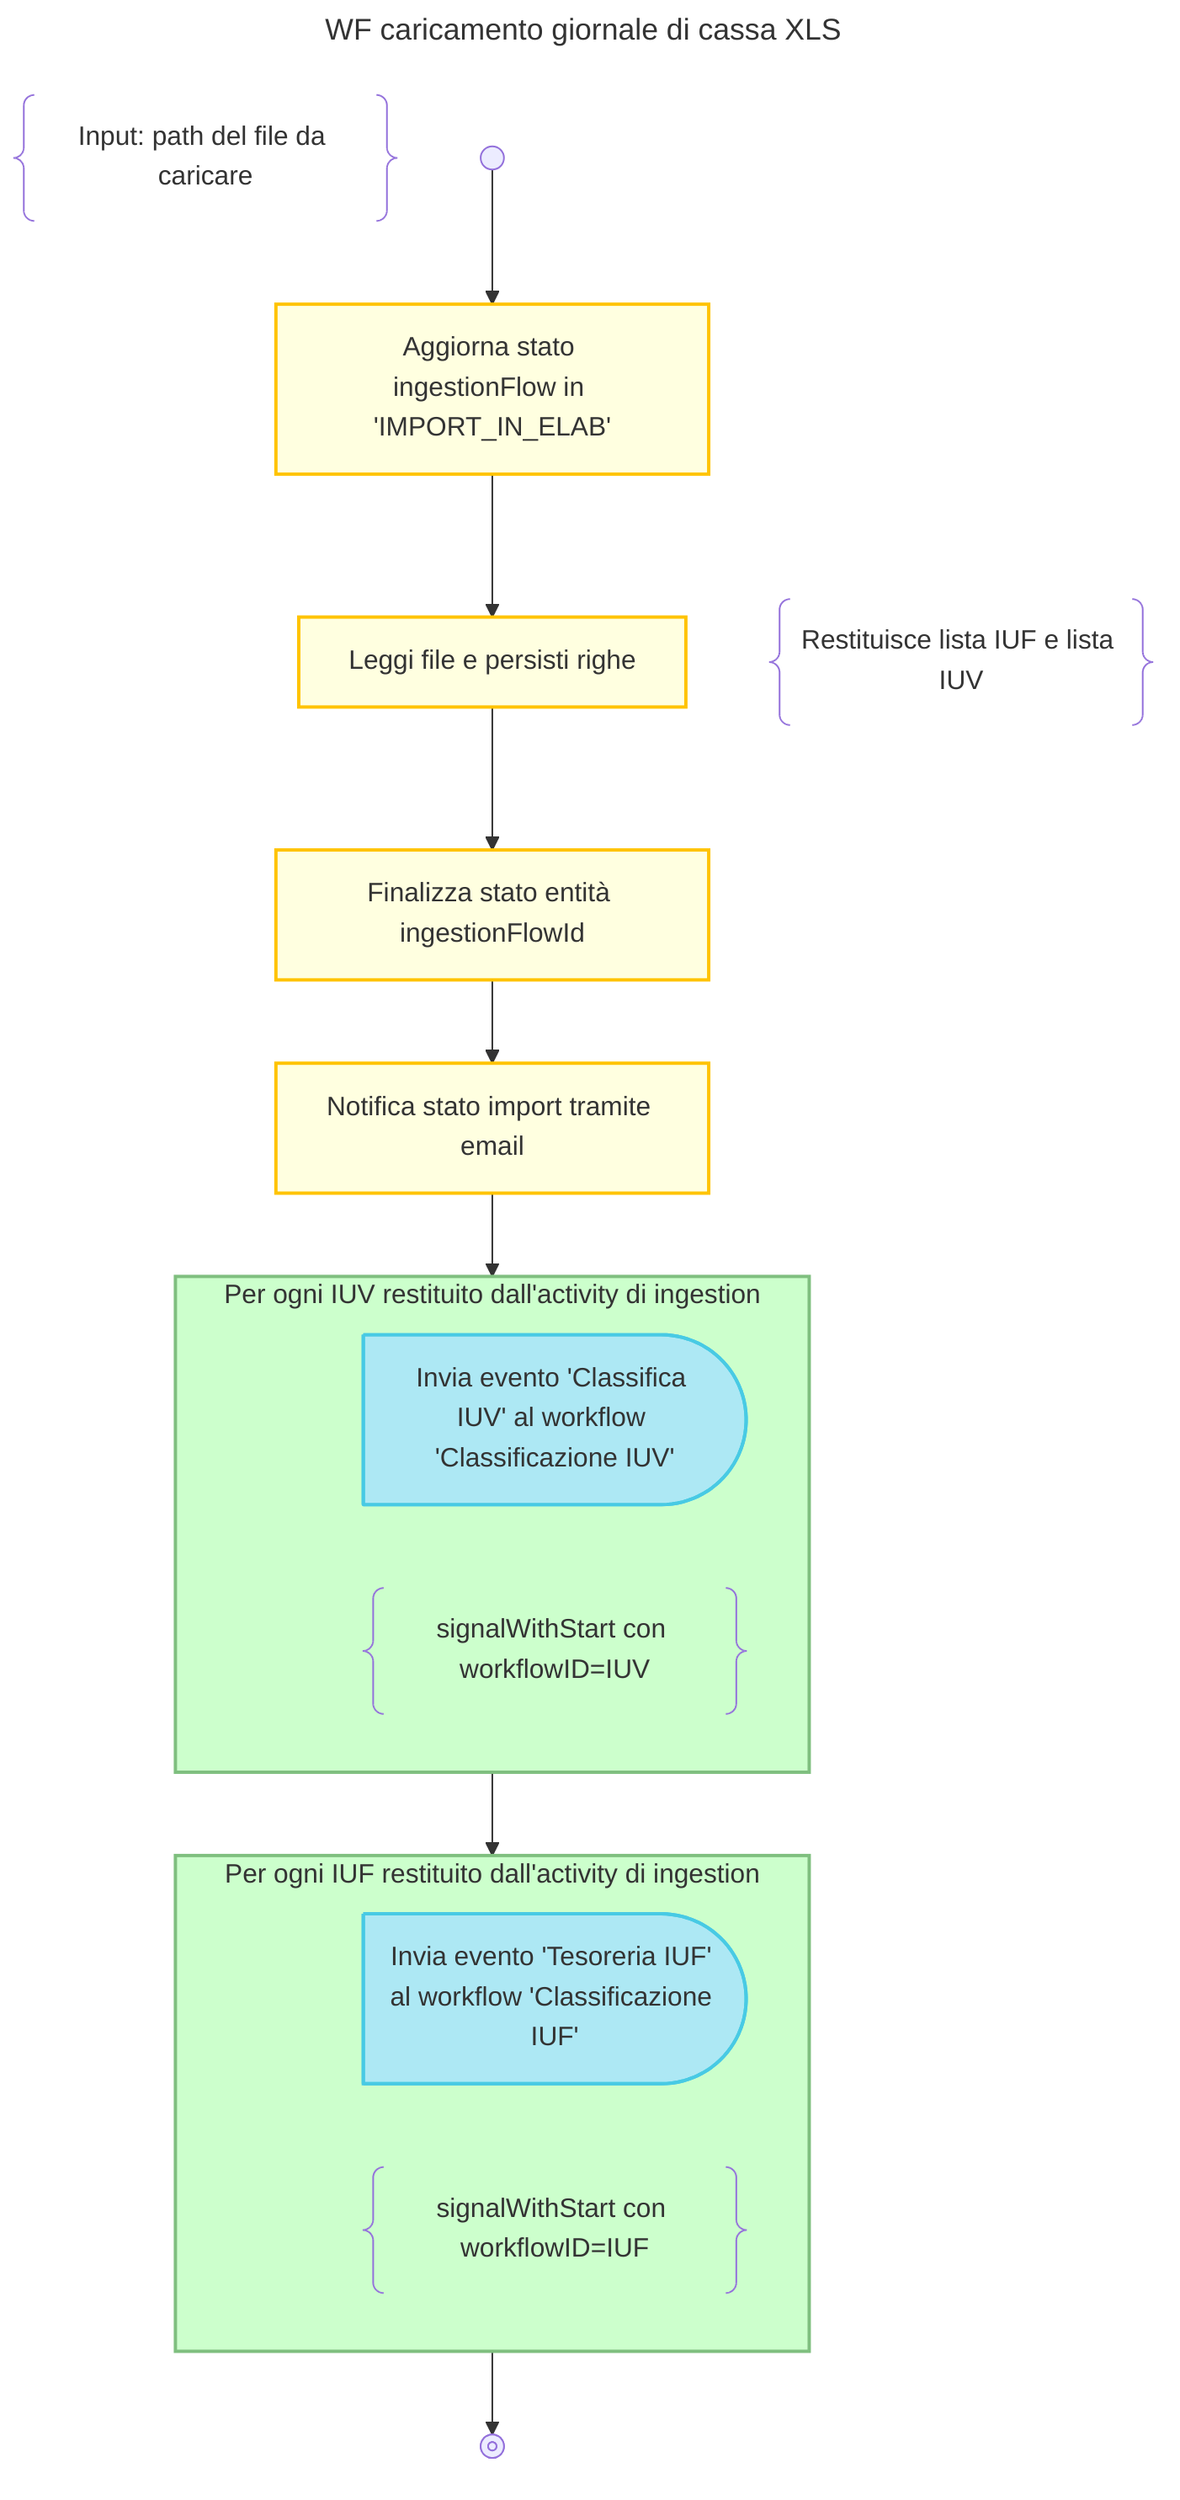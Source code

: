 ---
title: WF caricamento giornale di cassa XLS
---
flowchart TD
    DESCRIPTION@{ shape: braces, label: "Input: path del file da caricare" }
    START@{shape: start} -->
    UPDATE_STATUS_INELAB:::activity@{label: "Aggiorna stato ingestionFlow in 'IMPORT_IN_ELAB'"} -->
    INGESTION:::activity@{label: "Leggi file e persisti righe"}

    subgraph INGESTION_NOTE_BLOCK
        INGESTION
        INGESTION_NOTE@{shape: braces, label: "Restituisce lista IUF e lista IUV"}
    end
    class INGESTION_NOTE_BLOCK note_block

    INGESTION -->
    UPDATE_STATUS_COMPLETE:::activity@{label: "Finalizza stato entità ingestionFlowId"} -->
    SEND_EMAIL:::activity@{label: "Notifica stato import tramite email"} -->
    LOOP_IUVs

    subgraph LOOP_IUVs["Per ogni IUV restituito dall'activity di ingestion"]

        %% dummy block added to have an empty line
        DUMMY1:::hidden-->SIGNAL_IUV
        linkStyle 5 display:none;

        SIGNAL_IUV:::send-signal@{shape: delay, label: "Invia evento 'Classifica IUV' al workflow 'Classificazione IUV'"}
        NOTE_SIGNAL_IUV@{ shape: braces, label: "signalWithStart con workflowID=IUV" }
    end
    class LOOP_IUVs loop

    LOOP_IUVs --> LOOP_IUFs

    subgraph LOOP_IUFs["Per ogni IUF restituito dall'activity di ingestion"]

        %% dummy block added to have an empty line
        DUMMY2:::hidden-->SIGNAL_IUF
        linkStyle 7 display:none;

        SIGNAL_IUF:::send-signal@{shape: delay, label: "Invia evento 'Tesoreria IUF' al workflow 'Classificazione IUF'"}
        NOTE_SIGNAL_IUF@{ shape: braces, label: "signalWithStart con workflowID=IUF" }
    end
    class LOOP_IUFs loop

    LOOP_IUFs --> END@{shape: stop}


    classDef hidden display:none;
    classDef note_block display:none;
    classDef activity fill:#FFFFE0, stroke:#ffc300, stroke-width:2px;
    classDef loop fill:#CCFFCC, stroke:#7FBF7F, stroke-width:2px, padding-bottom: 5px;
    classDef send-signal fill:#ade8f4, stroke:#48cae4, stroke-width:2px